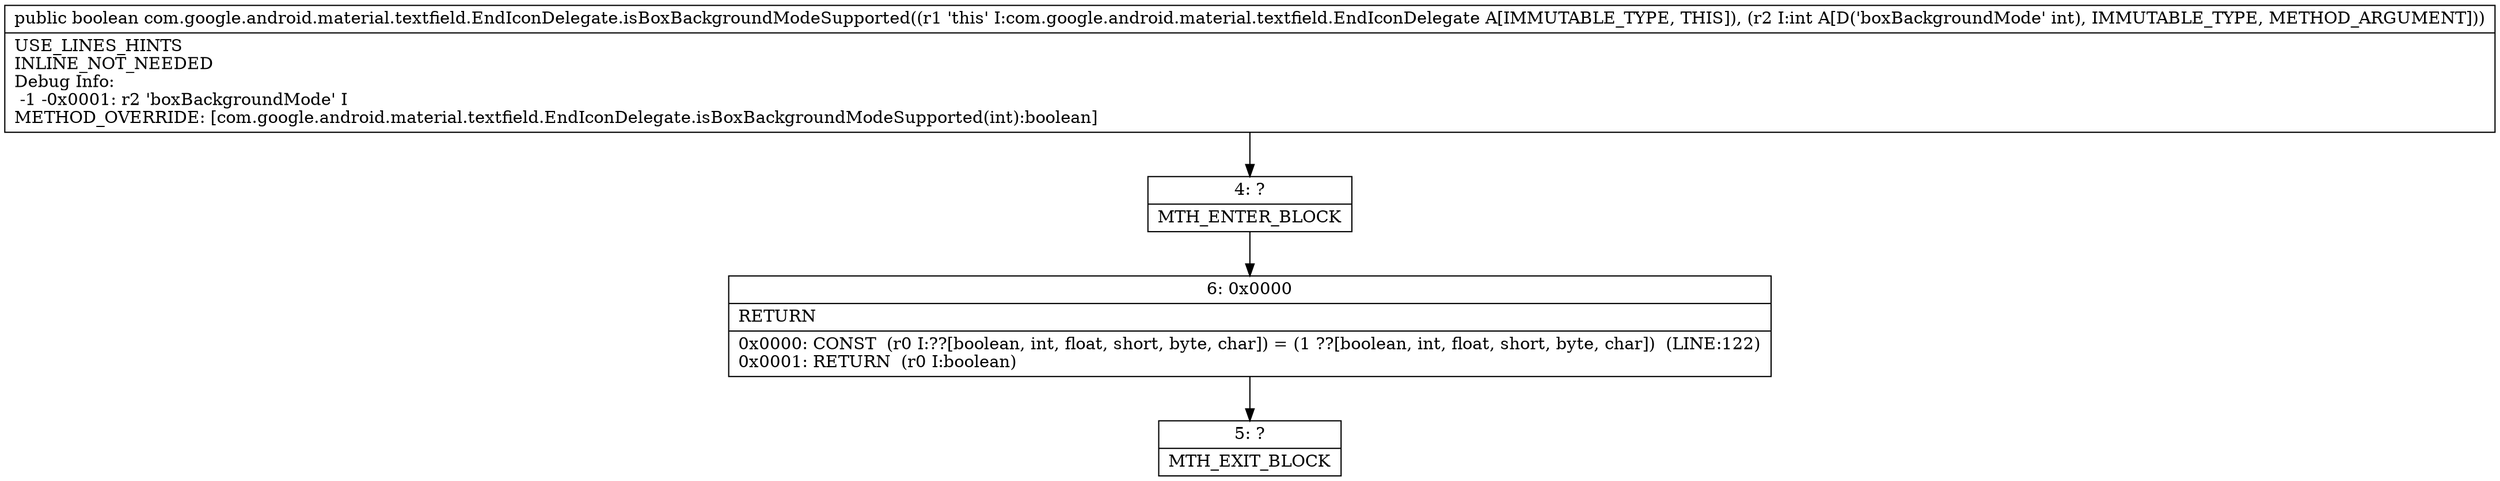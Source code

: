 digraph "CFG forcom.google.android.material.textfield.EndIconDelegate.isBoxBackgroundModeSupported(I)Z" {
Node_4 [shape=record,label="{4\:\ ?|MTH_ENTER_BLOCK\l}"];
Node_6 [shape=record,label="{6\:\ 0x0000|RETURN\l|0x0000: CONST  (r0 I:??[boolean, int, float, short, byte, char]) = (1 ??[boolean, int, float, short, byte, char])  (LINE:122)\l0x0001: RETURN  (r0 I:boolean) \l}"];
Node_5 [shape=record,label="{5\:\ ?|MTH_EXIT_BLOCK\l}"];
MethodNode[shape=record,label="{public boolean com.google.android.material.textfield.EndIconDelegate.isBoxBackgroundModeSupported((r1 'this' I:com.google.android.material.textfield.EndIconDelegate A[IMMUTABLE_TYPE, THIS]), (r2 I:int A[D('boxBackgroundMode' int), IMMUTABLE_TYPE, METHOD_ARGUMENT]))  | USE_LINES_HINTS\lINLINE_NOT_NEEDED\lDebug Info:\l  \-1 \-0x0001: r2 'boxBackgroundMode' I\lMETHOD_OVERRIDE: [com.google.android.material.textfield.EndIconDelegate.isBoxBackgroundModeSupported(int):boolean]\l}"];
MethodNode -> Node_4;Node_4 -> Node_6;
Node_6 -> Node_5;
}

